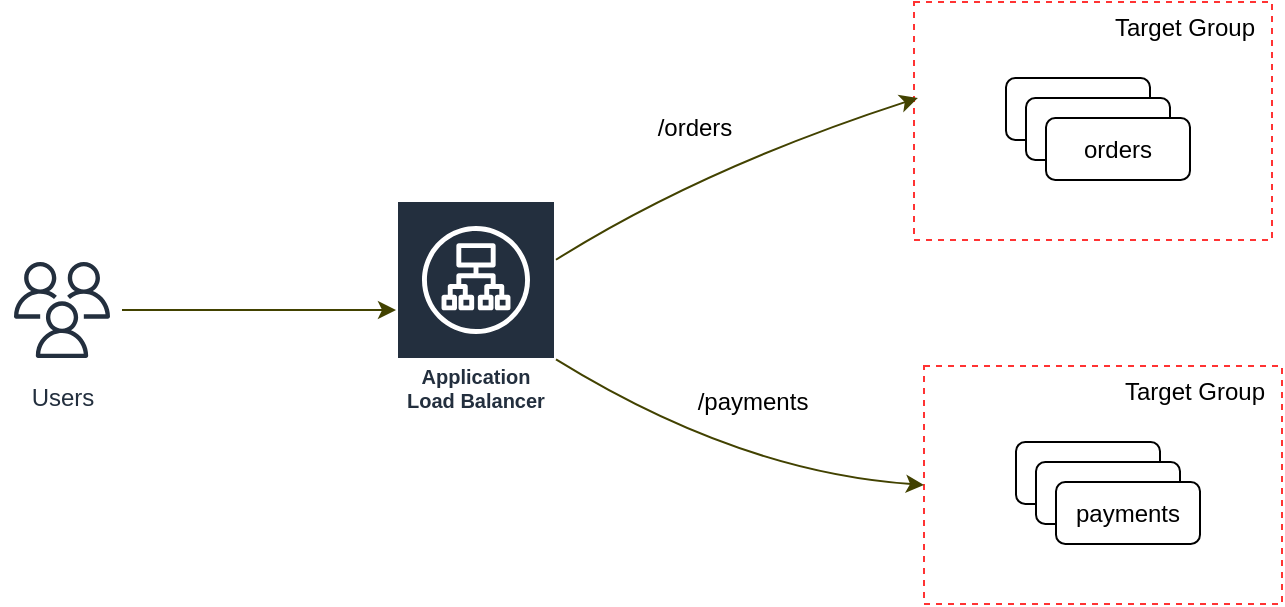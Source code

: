 <mxfile version="14.7.7" type="device"><diagram id="sROes9jENdHALquG8nbu" name="Page-1"><mxGraphModel dx="946" dy="519" grid="0" gridSize="10" guides="1" tooltips="1" connect="1" arrows="1" fold="1" page="0" pageScale="1" pageWidth="827" pageHeight="1169" math="0" shadow="0"><root><mxCell id="0"/><mxCell id="1" parent="0"/><mxCell id="mkcbBTUwNSnSBgwQTZKK-6" value="" style="group" vertex="1" connectable="0" parent="1"><mxGeometry x="475" y="60" width="179" height="119" as="geometry"/></mxCell><mxCell id="mkcbBTUwNSnSBgwQTZKK-4" value="" style="rounded=0;whiteSpace=wrap;html=1;dashed=1;strokeColor=#FF3333;" vertex="1" parent="mkcbBTUwNSnSBgwQTZKK-6"><mxGeometry width="179" height="119" as="geometry"/></mxCell><mxCell id="mkcbBTUwNSnSBgwQTZKK-1" value="" style="rounded=1;whiteSpace=wrap;html=1;" vertex="1" parent="mkcbBTUwNSnSBgwQTZKK-6"><mxGeometry x="46" y="38" width="72" height="31" as="geometry"/></mxCell><mxCell id="mkcbBTUwNSnSBgwQTZKK-2" value="" style="rounded=1;whiteSpace=wrap;html=1;" vertex="1" parent="mkcbBTUwNSnSBgwQTZKK-6"><mxGeometry x="56" y="48" width="72" height="31" as="geometry"/></mxCell><mxCell id="mkcbBTUwNSnSBgwQTZKK-3" value="orders" style="rounded=1;whiteSpace=wrap;html=1;" vertex="1" parent="mkcbBTUwNSnSBgwQTZKK-6"><mxGeometry x="66" y="58" width="72" height="31" as="geometry"/></mxCell><mxCell id="mkcbBTUwNSnSBgwQTZKK-5" value="Target Group" style="text;html=1;align=center;verticalAlign=middle;resizable=0;points=[];autosize=1;strokeColor=none;" vertex="1" parent="mkcbBTUwNSnSBgwQTZKK-6"><mxGeometry x="95" y="4" width="80" height="18" as="geometry"/></mxCell><mxCell id="mkcbBTUwNSnSBgwQTZKK-7" value="" style="group" vertex="1" connectable="0" parent="1"><mxGeometry x="480" y="242" width="179" height="119" as="geometry"/></mxCell><mxCell id="mkcbBTUwNSnSBgwQTZKK-8" value="" style="rounded=0;whiteSpace=wrap;html=1;dashed=1;strokeColor=#FF3333;" vertex="1" parent="mkcbBTUwNSnSBgwQTZKK-7"><mxGeometry width="179" height="119" as="geometry"/></mxCell><mxCell id="mkcbBTUwNSnSBgwQTZKK-9" value="" style="rounded=1;whiteSpace=wrap;html=1;" vertex="1" parent="mkcbBTUwNSnSBgwQTZKK-7"><mxGeometry x="46" y="38" width="72" height="31" as="geometry"/></mxCell><mxCell id="mkcbBTUwNSnSBgwQTZKK-10" value="" style="rounded=1;whiteSpace=wrap;html=1;" vertex="1" parent="mkcbBTUwNSnSBgwQTZKK-7"><mxGeometry x="56" y="48" width="72" height="31" as="geometry"/></mxCell><mxCell id="mkcbBTUwNSnSBgwQTZKK-11" value="payments" style="rounded=1;whiteSpace=wrap;html=1;" vertex="1" parent="mkcbBTUwNSnSBgwQTZKK-7"><mxGeometry x="66" y="58" width="72" height="31" as="geometry"/></mxCell><mxCell id="mkcbBTUwNSnSBgwQTZKK-12" value="Target Group" style="text;html=1;align=center;verticalAlign=middle;resizable=0;points=[];autosize=1;strokeColor=none;" vertex="1" parent="mkcbBTUwNSnSBgwQTZKK-7"><mxGeometry x="95" y="4" width="80" height="18" as="geometry"/></mxCell><mxCell id="mkcbBTUwNSnSBgwQTZKK-13" value="Application Load Balancer" style="outlineConnect=0;fontColor=#232F3E;gradientColor=none;strokeColor=#ffffff;fillColor=#232F3E;dashed=0;verticalLabelPosition=middle;verticalAlign=bottom;align=center;html=1;whiteSpace=wrap;fontSize=10;fontStyle=1;spacing=3;shape=mxgraph.aws4.productIcon;prIcon=mxgraph.aws4.application_load_balancer;" vertex="1" parent="1"><mxGeometry x="216" y="159" width="80" height="110" as="geometry"/></mxCell><mxCell id="mkcbBTUwNSnSBgwQTZKK-16" value="" style="curved=1;endArrow=classic;html=1;strokeColor=#424200;entryX=0.011;entryY=0.403;entryDx=0;entryDy=0;entryPerimeter=0;" edge="1" parent="1" source="mkcbBTUwNSnSBgwQTZKK-13" target="mkcbBTUwNSnSBgwQTZKK-4"><mxGeometry width="50" height="50" relative="1" as="geometry"><mxPoint x="369" y="193" as="sourcePoint"/><mxPoint x="419" y="143" as="targetPoint"/><Array as="points"><mxPoint x="369" y="143"/></Array></mxGeometry></mxCell><mxCell id="mkcbBTUwNSnSBgwQTZKK-17" value="" style="curved=1;endArrow=classic;html=1;strokeColor=#424200;entryX=0;entryY=0.5;entryDx=0;entryDy=0;" edge="1" parent="1" source="mkcbBTUwNSnSBgwQTZKK-13" target="mkcbBTUwNSnSBgwQTZKK-8"><mxGeometry width="50" height="50" relative="1" as="geometry"><mxPoint x="306" y="198.867" as="sourcePoint"/><mxPoint x="486.969" y="117.957" as="targetPoint"/><Array as="points"><mxPoint x="387" y="295"/></Array></mxGeometry></mxCell><mxCell id="mkcbBTUwNSnSBgwQTZKK-18" value="/payments" style="text;html=1;align=center;verticalAlign=middle;resizable=0;points=[];autosize=1;strokeColor=none;" vertex="1" parent="1"><mxGeometry x="361" y="251" width="65" height="18" as="geometry"/></mxCell><mxCell id="mkcbBTUwNSnSBgwQTZKK-19" value="/orders" style="text;html=1;align=center;verticalAlign=middle;resizable=0;points=[];autosize=1;strokeColor=none;" vertex="1" parent="1"><mxGeometry x="341" y="114" width="47" height="18" as="geometry"/></mxCell><mxCell id="mkcbBTUwNSnSBgwQTZKK-21" style="edgeStyle=orthogonalEdgeStyle;rounded=0;orthogonalLoop=1;jettySize=auto;html=1;strokeColor=#424200;" edge="1" parent="1" source="mkcbBTUwNSnSBgwQTZKK-20" target="mkcbBTUwNSnSBgwQTZKK-13"><mxGeometry relative="1" as="geometry"/></mxCell><mxCell id="mkcbBTUwNSnSBgwQTZKK-20" value="Users" style="outlineConnect=0;fontColor=#232F3E;gradientColor=none;strokeColor=#232F3E;fillColor=#ffffff;dashed=0;verticalLabelPosition=bottom;verticalAlign=top;align=center;html=1;fontSize=12;fontStyle=0;aspect=fixed;shape=mxgraph.aws4.resourceIcon;resIcon=mxgraph.aws4.users;" vertex="1" parent="1"><mxGeometry x="19" y="184" width="60" height="60" as="geometry"/></mxCell></root></mxGraphModel></diagram></mxfile>